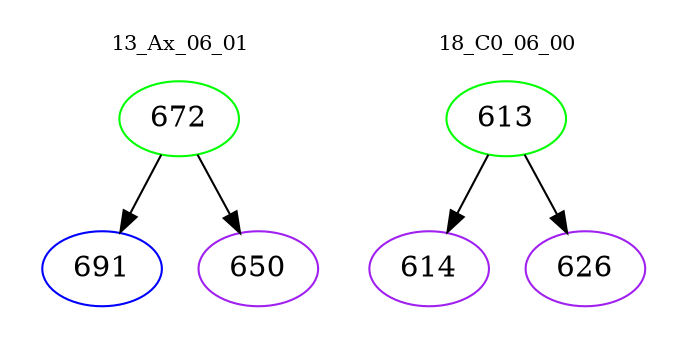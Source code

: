 digraph{
subgraph cluster_0 {
color = white
label = "13_Ax_06_01";
fontsize=10;
T0_672 [label="672", color="green"]
T0_672 -> T0_691 [color="black"]
T0_691 [label="691", color="blue"]
T0_672 -> T0_650 [color="black"]
T0_650 [label="650", color="purple"]
}
subgraph cluster_1 {
color = white
label = "18_C0_06_00";
fontsize=10;
T1_613 [label="613", color="green"]
T1_613 -> T1_614 [color="black"]
T1_614 [label="614", color="purple"]
T1_613 -> T1_626 [color="black"]
T1_626 [label="626", color="purple"]
}
}
